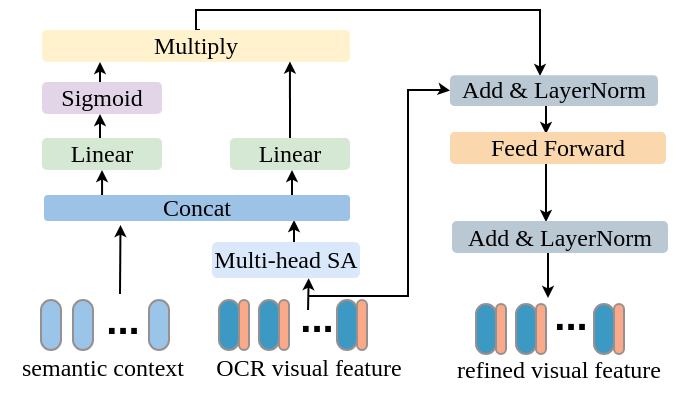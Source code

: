 <mxfile version="21.7.1" type="github">
  <diagram name="第 1 页" id="X-nvN14TV3vcz6NYzyzl">
    <mxGraphModel dx="742" dy="368" grid="1" gridSize="10" guides="1" tooltips="1" connect="1" arrows="1" fold="1" page="1" pageScale="1" pageWidth="827" pageHeight="1169" math="0" shadow="0">
      <root>
        <mxCell id="0" />
        <mxCell id="1" parent="0" />
        <mxCell id="JE3B8nd78zkRJmiF4qK_-114" value="" style="endArrow=classic;html=1;rounded=0;entryX=0.5;entryY=1;entryDx=0;entryDy=0;exitX=0.19;exitY=0.577;exitDx=0;exitDy=0;exitPerimeter=0;endSize=3;" edge="1" parent="1">
          <mxGeometry width="50" height="50" relative="1" as="geometry">
            <mxPoint x="257" y="415" as="sourcePoint" />
            <mxPoint x="257" y="395" as="targetPoint" />
          </mxGeometry>
        </mxCell>
        <mxCell id="JE3B8nd78zkRJmiF4qK_-113" value="" style="endArrow=classic;html=1;rounded=0;endSize=3;" edge="1" parent="1">
          <mxGeometry width="50" height="50" relative="1" as="geometry">
            <mxPoint x="384" y="408" as="sourcePoint" />
            <mxPoint x="384" y="434" as="targetPoint" />
          </mxGeometry>
        </mxCell>
        <mxCell id="JE3B8nd78zkRJmiF4qK_-112" value="" style="endArrow=classic;html=1;rounded=0;endSize=3;" edge="1" parent="1">
          <mxGeometry width="50" height="50" relative="1" as="geometry">
            <mxPoint x="383" y="331" as="sourcePoint" />
            <mxPoint x="383" y="352" as="targetPoint" />
          </mxGeometry>
        </mxCell>
        <mxCell id="JE3B8nd78zkRJmiF4qK_-111" value="" style="endArrow=classic;html=1;rounded=0;endSize=3;" edge="1" parent="1">
          <mxGeometry width="50" height="50" relative="1" as="geometry">
            <mxPoint x="383" y="352" as="sourcePoint" />
            <mxPoint x="383" y="396" as="targetPoint" />
          </mxGeometry>
        </mxCell>
        <mxCell id="JE3B8nd78zkRJmiF4qK_-108" value="" style="endArrow=classic;html=1;rounded=0;entryX=0.5;entryY=1;entryDx=0;entryDy=0;exitX=0.19;exitY=0.577;exitDx=0;exitDy=0;exitPerimeter=0;endSize=3;" edge="1" parent="1">
          <mxGeometry width="50" height="50" relative="1" as="geometry">
            <mxPoint x="160" y="336" as="sourcePoint" />
            <mxPoint x="160" y="316" as="targetPoint" />
          </mxGeometry>
        </mxCell>
        <mxCell id="JE3B8nd78zkRJmiF4qK_-106" value="" style="endArrow=classic;html=1;rounded=0;entryX=0.5;entryY=1;entryDx=0;entryDy=0;exitX=0.19;exitY=0.577;exitDx=0;exitDy=0;exitPerimeter=0;endSize=3;" edge="1" parent="1">
          <mxGeometry width="50" height="50" relative="1" as="geometry">
            <mxPoint x="160" y="362" as="sourcePoint" />
            <mxPoint x="160" y="342" as="targetPoint" />
          </mxGeometry>
        </mxCell>
        <mxCell id="JE3B8nd78zkRJmiF4qK_-105" value="" style="endArrow=classic;html=1;rounded=0;entryX=0.5;entryY=1;entryDx=0;entryDy=0;exitX=0.19;exitY=0.577;exitDx=0;exitDy=0;exitPerimeter=0;endSize=3;" edge="1" parent="1">
          <mxGeometry width="50" height="50" relative="1" as="geometry">
            <mxPoint x="256" y="390" as="sourcePoint" />
            <mxPoint x="256" y="370" as="targetPoint" />
          </mxGeometry>
        </mxCell>
        <mxCell id="JE3B8nd78zkRJmiF4qK_-104" value="" style="endArrow=classic;html=1;rounded=0;entryX=0.5;entryY=1;entryDx=0;entryDy=0;exitX=0.19;exitY=0.577;exitDx=0;exitDy=0;exitPerimeter=0;endSize=3;" edge="1" parent="1" source="JE3B8nd78zkRJmiF4qK_-62" target="JE3B8nd78zkRJmiF4qK_-63">
          <mxGeometry width="50" height="50" relative="1" as="geometry">
            <mxPoint x="161" y="380" as="sourcePoint" />
            <mxPoint x="80" y="300" as="targetPoint" />
          </mxGeometry>
        </mxCell>
        <mxCell id="JE3B8nd78zkRJmiF4qK_-63" value="&lt;font face=&quot;Times New Roman&quot;&gt;Linear&lt;/font&gt;" style="rounded=1;whiteSpace=wrap;html=1;fillColor=#d5e8d4;strokeColor=none;" vertex="1" parent="1">
          <mxGeometry x="131" y="354" width="60" height="16" as="geometry" />
        </mxCell>
        <mxCell id="JE3B8nd78zkRJmiF4qK_-65" value="&lt;font face=&quot;Times New Roman&quot;&gt;Sigmoid&lt;/font&gt;" style="rounded=1;whiteSpace=wrap;html=1;fillColor=#e1d5e7;strokeColor=none;" vertex="1" parent="1">
          <mxGeometry x="131" y="326" width="60" height="16" as="geometry" />
        </mxCell>
        <mxCell id="JE3B8nd78zkRJmiF4qK_-83" style="edgeStyle=orthogonalEdgeStyle;rounded=0;orthogonalLoop=1;jettySize=auto;html=1;exitX=0.513;exitY=0;exitDx=0;exitDy=0;endSize=3;exitPerimeter=0;" edge="1" parent="1" source="JE3B8nd78zkRJmiF4qK_-66">
          <mxGeometry relative="1" as="geometry">
            <mxPoint x="208" y="298" as="sourcePoint" />
            <mxPoint x="380" y="323" as="targetPoint" />
            <Array as="points">
              <mxPoint x="208" y="300" />
              <mxPoint x="208" y="290" />
              <mxPoint x="380" y="290" />
            </Array>
          </mxGeometry>
        </mxCell>
        <mxCell id="JE3B8nd78zkRJmiF4qK_-66" value="&lt;font face=&quot;Times New Roman&quot;&gt;Multiply&lt;/font&gt;" style="rounded=1;whiteSpace=wrap;html=1;fillColor=#fff2cc;strokeColor=none;" vertex="1" parent="1">
          <mxGeometry x="131" y="300" width="154" height="16" as="geometry" />
        </mxCell>
        <mxCell id="JE3B8nd78zkRJmiF4qK_-68" value="&lt;font face=&quot;Times New Roman&quot;&gt;Add &amp;amp; LayerNorm&lt;/font&gt;" style="rounded=1;whiteSpace=wrap;html=1;fillColor=#bac8d3;strokeColor=none;aspect=fixed;" vertex="1" parent="1">
          <mxGeometry x="335" y="322.59" width="104" height="15.41" as="geometry" />
        </mxCell>
        <mxCell id="JE3B8nd78zkRJmiF4qK_-62" value="&lt;font face=&quot;Times New Roman&quot;&gt;Concat&lt;/font&gt;" style="rounded=1;whiteSpace=wrap;html=1;fillColor=#9cc2e6;strokeColor=none;" vertex="1" parent="1">
          <mxGeometry x="132" y="382.5" width="153" height="13" as="geometry" />
        </mxCell>
        <mxCell id="JE3B8nd78zkRJmiF4qK_-78" value="&lt;font face=&quot;Times New Roman&quot;&gt;Add &amp;amp; LayerNorm&lt;/font&gt;" style="rounded=1;whiteSpace=wrap;html=1;fillColor=#bac8d3;strokeColor=none;" vertex="1" parent="1">
          <mxGeometry x="336" y="395.5" width="108" height="16" as="geometry" />
        </mxCell>
        <mxCell id="JE3B8nd78zkRJmiF4qK_-79" value="&lt;font face=&quot;Times New Roman&quot;&gt;Feed Forward&lt;/font&gt;" style="rounded=1;whiteSpace=wrap;html=1;fillColor=#fad7ac;strokeColor=none;" vertex="1" parent="1">
          <mxGeometry x="335" y="351" width="108" height="16" as="geometry" />
        </mxCell>
        <mxCell id="JE3B8nd78zkRJmiF4qK_-59" value="" style="group" vertex="1" connectable="0" parent="1">
          <mxGeometry x="118.5" y="428" width="192" height="61" as="geometry" />
        </mxCell>
        <mxCell id="JE3B8nd78zkRJmiF4qK_-55" value="&lt;b&gt;&lt;font style=&quot;font-size: 20px;&quot;&gt;...&lt;/font&gt;&lt;/b&gt;" style="text;html=1;align=center;verticalAlign=middle;resizable=0;points=[];autosize=1;strokeColor=none;fillColor=none;container=0;" vertex="1" parent="JE3B8nd78zkRJmiF4qK_-59">
          <mxGeometry x="32" y="-4" width="40" height="40" as="geometry" />
        </mxCell>
        <mxCell id="JE3B8nd78zkRJmiF4qK_-47" value="" style="rounded=1;whiteSpace=wrap;html=1;arcSize=50;fillColor=#9ac5e8;strokeColor=#989090;container=0;" vertex="1" parent="JE3B8nd78zkRJmiF4qK_-59">
          <mxGeometry x="12" y="7" width="10" height="25" as="geometry" />
        </mxCell>
        <mxCell id="JE3B8nd78zkRJmiF4qK_-49" value="" style="rounded=1;whiteSpace=wrap;html=1;arcSize=50;fillColor=#9ac5e8;strokeColor=#989090;container=0;" vertex="1" parent="JE3B8nd78zkRJmiF4qK_-59">
          <mxGeometry x="28" y="7" width="10" height="25" as="geometry" />
        </mxCell>
        <mxCell id="JE3B8nd78zkRJmiF4qK_-51" value="" style="rounded=1;whiteSpace=wrap;html=1;arcSize=50;fillColor=#9ac5e8;strokeColor=#989090;container=0;" vertex="1" parent="JE3B8nd78zkRJmiF4qK_-59">
          <mxGeometry x="66" y="7" width="10" height="25" as="geometry" />
        </mxCell>
        <mxCell id="JE3B8nd78zkRJmiF4qK_-57" value="&lt;font face=&quot;Times New Roman&quot;&gt;semantic context&lt;/font&gt;" style="text;html=1;align=center;verticalAlign=middle;resizable=0;points=[];autosize=1;strokeColor=none;fillColor=none;" vertex="1" parent="JE3B8nd78zkRJmiF4qK_-59">
          <mxGeometry x="-8" y="26" width="100" height="30" as="geometry" />
        </mxCell>
        <mxCell id="JE3B8nd78zkRJmiF4qK_-81" value="" style="group" vertex="1" connectable="0" parent="JE3B8nd78zkRJmiF4qK_-59">
          <mxGeometry x="76" y="7" width="120" height="49" as="geometry" />
        </mxCell>
        <mxCell id="JE3B8nd78zkRJmiF4qK_-30" value="&lt;font face=&quot;Times New Roman&quot;&gt;OCR visual feature&lt;/font&gt;" style="text;html=1;align=center;verticalAlign=middle;resizable=0;points=[];autosize=1;strokeColor=none;fillColor=none;" vertex="1" parent="JE3B8nd78zkRJmiF4qK_-81">
          <mxGeometry x="9" y="19" width="120" height="30" as="geometry" />
        </mxCell>
        <mxCell id="JE3B8nd78zkRJmiF4qK_-19" value="" style="rounded=1;whiteSpace=wrap;html=1;arcSize=50;fillColor=#3b99c4;strokeColor=#989090;container=0;" vertex="1" parent="JE3B8nd78zkRJmiF4qK_-81">
          <mxGeometry x="25" width="10" height="25" as="geometry" />
        </mxCell>
        <mxCell id="JE3B8nd78zkRJmiF4qK_-20" value="" style="rounded=1;whiteSpace=wrap;html=1;arcSize=50;fillColor=#faaa89;strokeColor=#989090;container=0;" vertex="1" parent="JE3B8nd78zkRJmiF4qK_-81">
          <mxGeometry x="35" width="5" height="25" as="geometry" />
        </mxCell>
        <mxCell id="JE3B8nd78zkRJmiF4qK_-21" value="" style="rounded=1;whiteSpace=wrap;html=1;arcSize=50;fillColor=#3b99c4;strokeColor=#989090;container=0;" vertex="1" parent="JE3B8nd78zkRJmiF4qK_-81">
          <mxGeometry x="45" width="10" height="25" as="geometry" />
        </mxCell>
        <mxCell id="JE3B8nd78zkRJmiF4qK_-22" value="" style="rounded=1;whiteSpace=wrap;html=1;arcSize=50;fillColor=#faaa89;strokeColor=#989090;container=0;" vertex="1" parent="JE3B8nd78zkRJmiF4qK_-81">
          <mxGeometry x="55" width="5" height="25" as="geometry" />
        </mxCell>
        <mxCell id="JE3B8nd78zkRJmiF4qK_-23" value="" style="rounded=1;whiteSpace=wrap;html=1;arcSize=50;fillColor=#3b99c4;strokeColor=#989090;container=0;" vertex="1" parent="JE3B8nd78zkRJmiF4qK_-81">
          <mxGeometry x="84" width="10" height="25" as="geometry" />
        </mxCell>
        <mxCell id="JE3B8nd78zkRJmiF4qK_-24" value="" style="rounded=1;whiteSpace=wrap;html=1;arcSize=50;fillColor=#faaa89;strokeColor=#989090;container=0;" vertex="1" parent="JE3B8nd78zkRJmiF4qK_-81">
          <mxGeometry x="94" width="5" height="25" as="geometry" />
        </mxCell>
        <mxCell id="JE3B8nd78zkRJmiF4qK_-27" value="&lt;b&gt;&lt;font style=&quot;font-size: 20px;&quot;&gt;...&lt;/font&gt;&lt;/b&gt;" style="text;html=1;align=center;verticalAlign=middle;resizable=0;points=[];autosize=1;strokeColor=none;fillColor=none;container=0;" vertex="1" parent="JE3B8nd78zkRJmiF4qK_-81">
          <mxGeometry x="53" y="-12" width="40" height="40" as="geometry" />
        </mxCell>
        <mxCell id="JE3B8nd78zkRJmiF4qK_-98" value="" style="endArrow=classic;html=1;rounded=0;entryX=0.571;entryY=0.027;entryDx=0;entryDy=0;endSize=3;exitX=0.563;exitY=0.425;exitDx=0;exitDy=0;exitPerimeter=0;entryPerimeter=0;" edge="1" parent="JE3B8nd78zkRJmiF4qK_-81">
          <mxGeometry width="50" height="50" relative="1" as="geometry">
            <mxPoint x="69.52" y="5" as="sourcePoint" />
            <mxPoint x="69.84" y="-10.92" as="targetPoint" />
          </mxGeometry>
        </mxCell>
        <mxCell id="JE3B8nd78zkRJmiF4qK_-60" value="&lt;font face=&quot;Times New Roman&quot;&gt;Multi-head SA&lt;/font&gt;" style="rounded=1;whiteSpace=wrap;html=1;fillColor=#dae8fc;strokeColor=none;" vertex="1" parent="1">
          <mxGeometry x="216" y="406" width="74" height="18" as="geometry" />
        </mxCell>
        <mxCell id="JE3B8nd78zkRJmiF4qK_-86" value="" style="rounded=1;whiteSpace=wrap;html=1;arcSize=50;fillColor=#3b99c4;strokeColor=#989090;container=0;" vertex="1" parent="1">
          <mxGeometry x="348" y="437" width="10" height="25" as="geometry" />
        </mxCell>
        <mxCell id="JE3B8nd78zkRJmiF4qK_-87" value="" style="rounded=1;whiteSpace=wrap;html=1;arcSize=50;fillColor=#faaa89;strokeColor=#989090;container=0;" vertex="1" parent="1">
          <mxGeometry x="358" y="437" width="5" height="25" as="geometry" />
        </mxCell>
        <mxCell id="JE3B8nd78zkRJmiF4qK_-88" value="" style="rounded=1;whiteSpace=wrap;html=1;arcSize=50;fillColor=#3b99c4;strokeColor=#989090;container=0;" vertex="1" parent="1">
          <mxGeometry x="368" y="437" width="10" height="25" as="geometry" />
        </mxCell>
        <mxCell id="JE3B8nd78zkRJmiF4qK_-89" value="" style="rounded=1;whiteSpace=wrap;html=1;arcSize=50;fillColor=#faaa89;strokeColor=#989090;container=0;" vertex="1" parent="1">
          <mxGeometry x="378" y="437" width="5" height="25" as="geometry" />
        </mxCell>
        <mxCell id="JE3B8nd78zkRJmiF4qK_-90" value="" style="rounded=1;whiteSpace=wrap;html=1;arcSize=50;fillColor=#3b99c4;strokeColor=#989090;container=0;" vertex="1" parent="1">
          <mxGeometry x="407" y="437" width="10" height="25" as="geometry" />
        </mxCell>
        <mxCell id="JE3B8nd78zkRJmiF4qK_-91" value="" style="rounded=1;whiteSpace=wrap;html=1;arcSize=50;fillColor=#faaa89;strokeColor=#989090;container=0;" vertex="1" parent="1">
          <mxGeometry x="417" y="437" width="5" height="25" as="geometry" />
        </mxCell>
        <mxCell id="JE3B8nd78zkRJmiF4qK_-92" value="&lt;b&gt;&lt;font style=&quot;font-size: 20px;&quot;&gt;...&lt;/font&gt;&lt;/b&gt;" style="text;html=1;align=center;verticalAlign=middle;resizable=0;points=[];autosize=1;strokeColor=none;fillColor=none;container=0;" vertex="1" parent="1">
          <mxGeometry x="375" y="422" width="40" height="40" as="geometry" />
        </mxCell>
        <mxCell id="JE3B8nd78zkRJmiF4qK_-93" value="&lt;font face=&quot;Times New Roman&quot;&gt;refined visual feature&lt;/font&gt;" style="text;html=1;align=center;verticalAlign=middle;resizable=0;points=[];autosize=1;strokeColor=none;fillColor=none;" vertex="1" parent="1">
          <mxGeometry x="324" y="455" width="130" height="30" as="geometry" />
        </mxCell>
        <mxCell id="JE3B8nd78zkRJmiF4qK_-97" value="" style="endArrow=classic;html=1;rounded=0;entryX=0.25;entryY=1;entryDx=0;entryDy=0;endSize=3;" edge="1" parent="1">
          <mxGeometry width="50" height="50" relative="1" as="geometry">
            <mxPoint x="170" y="432" as="sourcePoint" />
            <mxPoint x="170.25" y="397.5" as="targetPoint" />
          </mxGeometry>
        </mxCell>
        <mxCell id="JE3B8nd78zkRJmiF4qK_-100" value="" style="edgeStyle=segmentEdgeStyle;endArrow=classic;html=1;curved=0;rounded=0;endSize=3;startSize=8;entryX=0;entryY=0.5;entryDx=0;entryDy=0;" edge="1" parent="1" target="JE3B8nd78zkRJmiF4qK_-68">
          <mxGeometry width="50" height="50" relative="1" as="geometry">
            <mxPoint x="264" y="433" as="sourcePoint" />
            <mxPoint x="327" y="316" as="targetPoint" />
            <Array as="points">
              <mxPoint x="314" y="433" />
              <mxPoint x="314" y="330" />
              <mxPoint x="333" y="330" />
            </Array>
          </mxGeometry>
        </mxCell>
        <mxCell id="JE3B8nd78zkRJmiF4qK_-103" value="&lt;font face=&quot;Times New Roman&quot;&gt;Linear&lt;/font&gt;" style="rounded=1;whiteSpace=wrap;html=1;fillColor=#d5e8d4;strokeColor=none;" vertex="1" parent="1">
          <mxGeometry x="225" y="354" width="60" height="16" as="geometry" />
        </mxCell>
        <mxCell id="JE3B8nd78zkRJmiF4qK_-107" value="" style="endArrow=classic;html=1;rounded=0;entryX=0.805;entryY=0.987;entryDx=0;entryDy=0;exitX=0.5;exitY=0;exitDx=0;exitDy=0;endSize=3;entryPerimeter=0;" edge="1" parent="1" source="JE3B8nd78zkRJmiF4qK_-103" target="JE3B8nd78zkRJmiF4qK_-66">
          <mxGeometry width="50" height="50" relative="1" as="geometry">
            <mxPoint x="253" y="336" as="sourcePoint" />
            <mxPoint x="253" y="316" as="targetPoint" />
          </mxGeometry>
        </mxCell>
      </root>
    </mxGraphModel>
  </diagram>
</mxfile>
